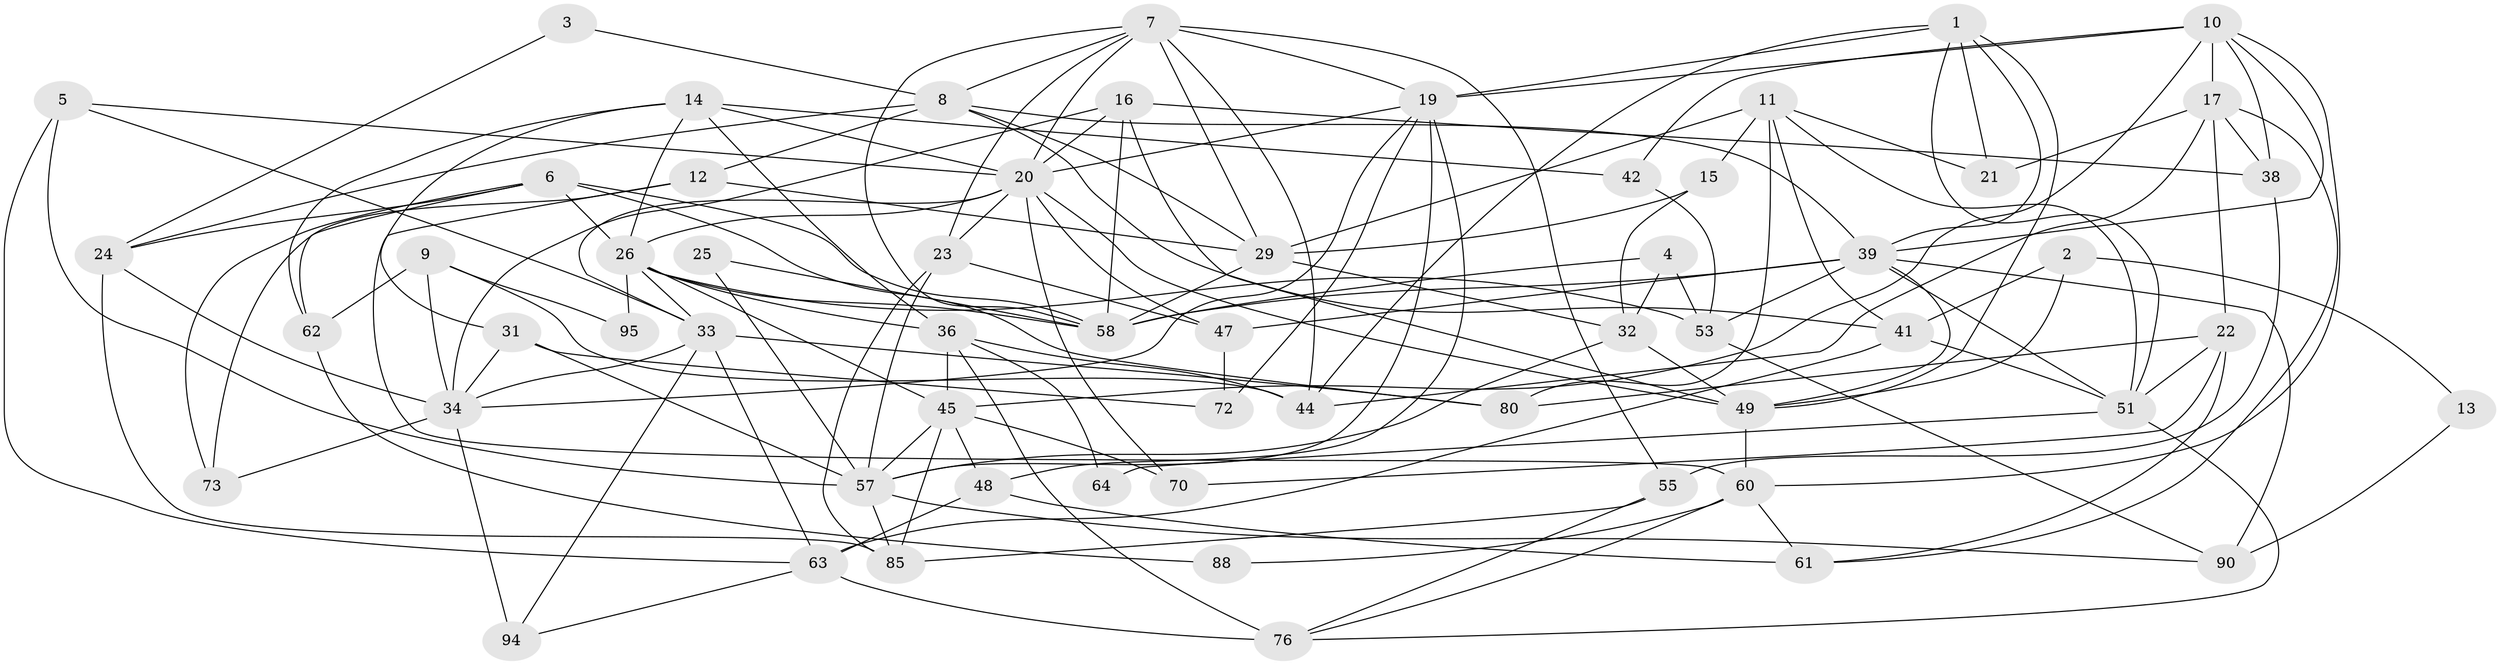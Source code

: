 // Generated by graph-tools (version 1.1) at 2025/24/03/03/25 07:24:04]
// undirected, 60 vertices, 152 edges
graph export_dot {
graph [start="1"]
  node [color=gray90,style=filled];
  1 [super="+54"];
  2;
  3;
  4;
  5 [super="+59"];
  6 [super="+28"];
  7 [super="+35"];
  8 [super="+67"];
  9;
  10 [super="+18"];
  11 [super="+78"];
  12 [super="+69"];
  13;
  14 [super="+75"];
  15 [super="+83"];
  16;
  17 [super="+37"];
  19 [super="+84"];
  20 [super="+56"];
  21;
  22 [super="+30"];
  23 [super="+50"];
  24 [super="+27"];
  25;
  26 [super="+93"];
  29 [super="+65"];
  31;
  32 [super="+82"];
  33 [super="+46"];
  34 [super="+68"];
  36 [super="+40"];
  38 [super="+71"];
  39 [super="+43"];
  41;
  42;
  44 [super="+87"];
  45 [super="+66"];
  47;
  48;
  49 [super="+92"];
  51 [super="+52"];
  53;
  55 [super="+91"];
  57 [super="+77"];
  58 [super="+79"];
  60 [super="+74"];
  61;
  62;
  63 [super="+96"];
  64;
  70;
  72;
  73;
  76 [super="+81"];
  80 [super="+89"];
  85 [super="+86"];
  88;
  90;
  94;
  95;
  1 -- 39;
  1 -- 44;
  1 -- 51;
  1 -- 21;
  1 -- 49;
  1 -- 19;
  2 -- 41;
  2 -- 13;
  2 -- 49;
  3 -- 24;
  3 -- 8;
  4 -- 53;
  4 -- 58;
  4 -- 32;
  5 -- 57;
  5 -- 33;
  5 -- 20;
  5 -- 63;
  6 -- 26;
  6 -- 62;
  6 -- 80;
  6 -- 73;
  6 -- 58;
  6 -- 24;
  7 -- 8;
  7 -- 23;
  7 -- 58;
  7 -- 20;
  7 -- 44;
  7 -- 29;
  7 -- 55;
  7 -- 19;
  8 -- 41;
  8 -- 29;
  8 -- 24;
  8 -- 39;
  8 -- 12;
  9 -- 34;
  9 -- 62;
  9 -- 95;
  9 -- 44;
  10 -- 17;
  10 -- 60;
  10 -- 42;
  10 -- 38;
  10 -- 39;
  10 -- 45;
  10 -- 19;
  11 -- 15 [weight=2];
  11 -- 21;
  11 -- 41;
  11 -- 29;
  11 -- 80;
  11 -- 51;
  12 -- 60;
  12 -- 73;
  12 -- 29;
  13 -- 90;
  14 -- 36;
  14 -- 31;
  14 -- 62;
  14 -- 42;
  14 -- 20;
  14 -- 26;
  15 -- 29;
  15 -- 32;
  16 -- 20;
  16 -- 49;
  16 -- 58;
  16 -- 34;
  16 -- 38;
  17 -- 21;
  17 -- 38;
  17 -- 44;
  17 -- 61;
  17 -- 22;
  19 -- 72;
  19 -- 34;
  19 -- 48;
  19 -- 20;
  19 -- 57;
  20 -- 70;
  20 -- 33;
  20 -- 47;
  20 -- 49;
  20 -- 26;
  20 -- 23;
  22 -- 51;
  22 -- 70;
  22 -- 80;
  22 -- 61;
  23 -- 85;
  23 -- 57;
  23 -- 47;
  24 -- 34;
  24 -- 85;
  25 -- 58;
  25 -- 57;
  26 -- 58;
  26 -- 33;
  26 -- 36;
  26 -- 53;
  26 -- 45;
  26 -- 95;
  29 -- 32;
  29 -- 58;
  31 -- 57;
  31 -- 72;
  31 -- 34;
  32 -- 57;
  32 -- 49;
  33 -- 94;
  33 -- 63;
  33 -- 34 [weight=2];
  33 -- 80;
  34 -- 73;
  34 -- 94;
  36 -- 44;
  36 -- 64;
  36 -- 45;
  36 -- 76 [weight=2];
  38 -- 55;
  39 -- 53;
  39 -- 49;
  39 -- 58;
  39 -- 90;
  39 -- 47;
  39 -- 51;
  41 -- 63 [weight=2];
  41 -- 51;
  42 -- 53;
  45 -- 57;
  45 -- 85;
  45 -- 48;
  45 -- 70;
  47 -- 72;
  48 -- 63;
  48 -- 61;
  49 -- 60;
  51 -- 76;
  51 -- 64;
  53 -- 90;
  55 -- 76;
  55 -- 85;
  57 -- 90;
  57 -- 85;
  60 -- 61;
  60 -- 76;
  60 -- 88;
  62 -- 88;
  63 -- 94;
  63 -- 76;
}
